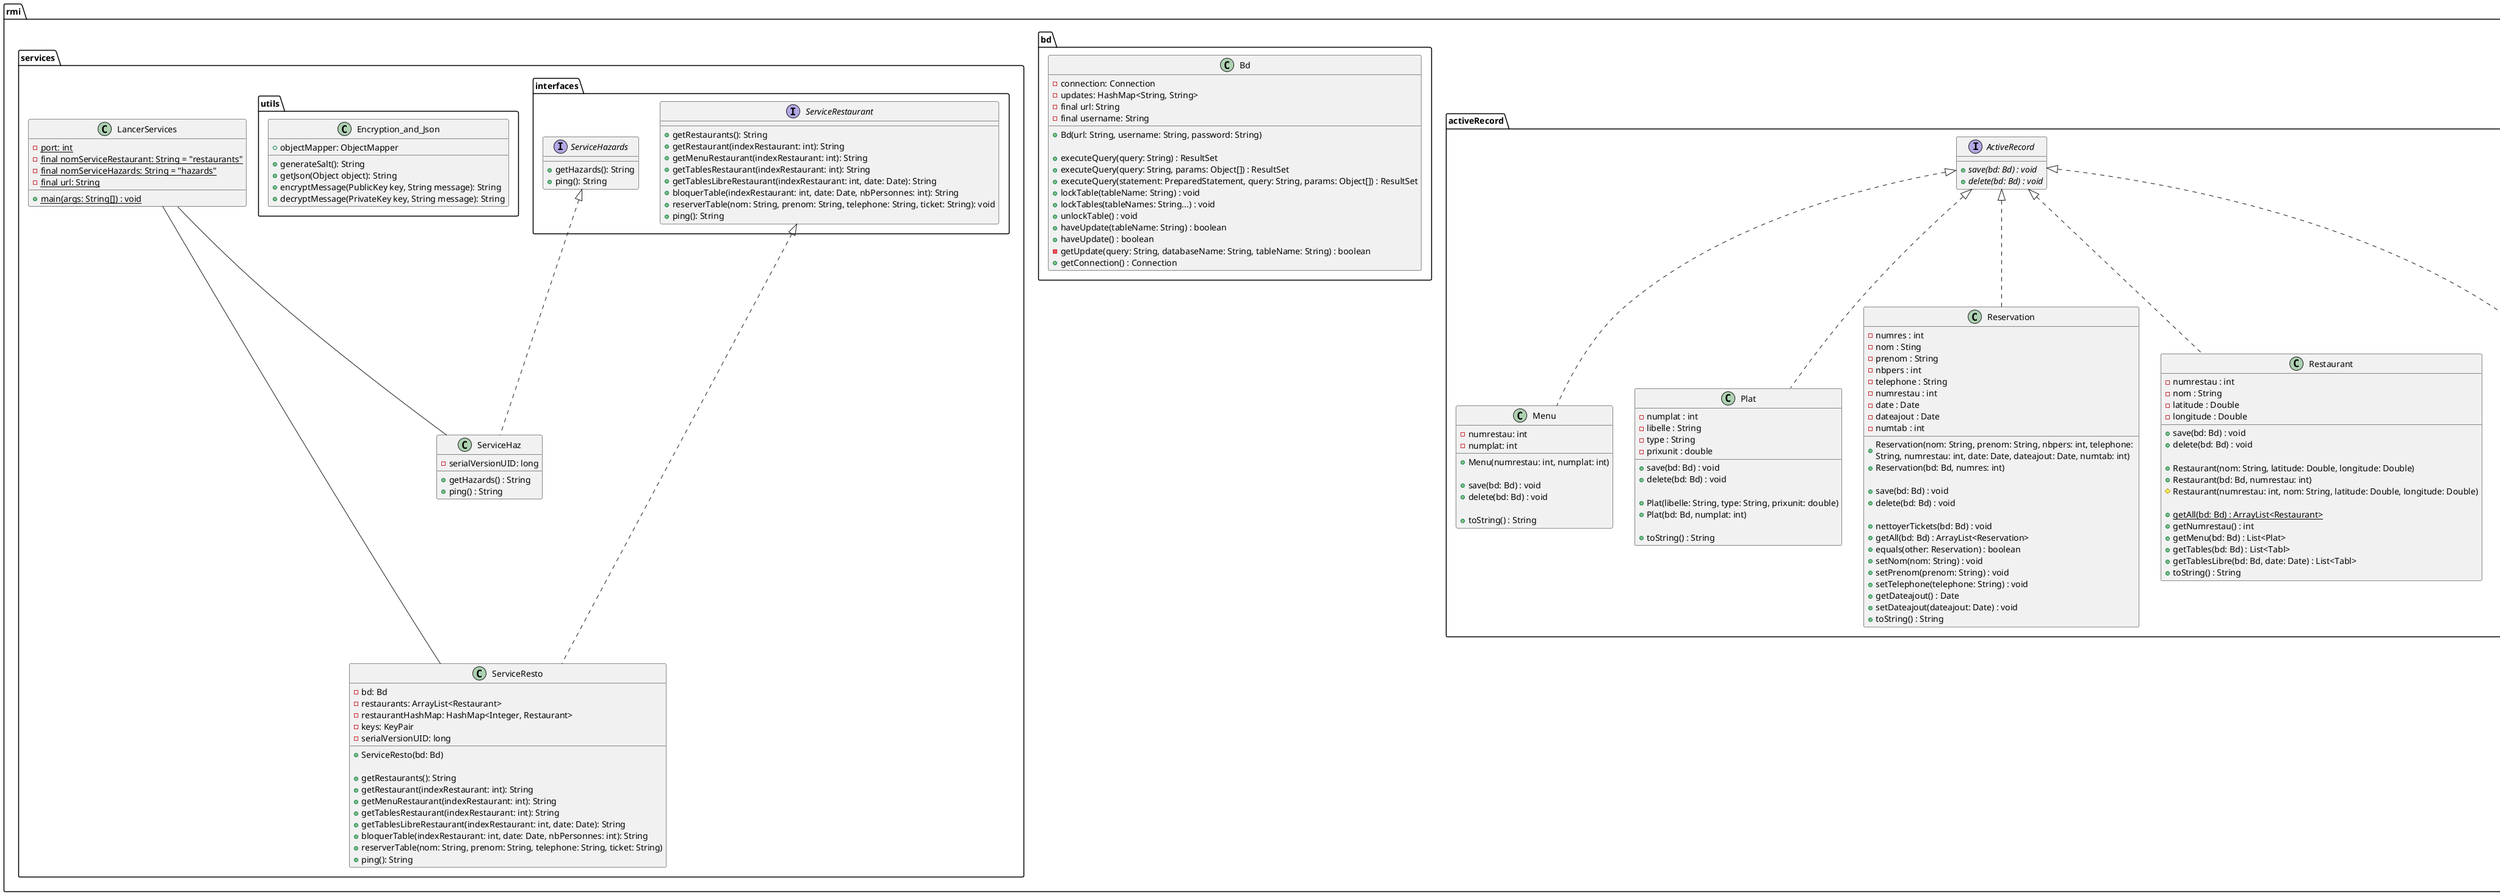 @startuml
'https://plantuml.com/class-diagram

package "rmi.activeRecord" {

    interface ActiveRecord {
        {abstract} + save(bd: Bd) : void
        {abstract} + delete(bd: Bd) : void
    }

    class Menu {
        - numrestau: int
        - numplat: int

        + Menu(numrestau: int, numplat: int)

        + save(bd: Bd) : void
        + delete(bd: Bd) : void

        + toString() : String
    }
    ActiveRecord <|.. Menu

    class Plat {
        - numplat : int
        - libelle : String
        - type : String
        - prixunit : double

        + save(bd: Bd) : void
        + delete(bd: Bd) : void

        + Plat(libelle: String, type: String, prixunit: double)
        + Plat(bd: Bd, numplat: int)

        + toString() : String
    }
    ActiveRecord <|.. Plat

    class Reservation {

        - numres : int
        - nom : Sting
        - prenom : String
        - nbpers : int
        - telephone : String
        - numrestau : int
        - date : Date
        - dateajout : Date
        - numtab : int

        + Reservation(nom: String, prenom: String, nbpers: int, telephone: \nString, numrestau: int, date: Date, dateajout: Date, numtab: int)
        + Reservation(bd: Bd, numres: int)

        + save(bd: Bd) : void
        + delete(bd: Bd) : void

        + nettoyerTickets(bd: Bd) : void
        + getAll(bd: Bd) : ArrayList<Reservation>
        + equals(other: Reservation) : boolean
        + setNom(nom: String) : void
        + setPrenom(prenom: String) : void
        + setTelephone(telephone: String) : void
        + getDateajout() : Date
        + setDateajout(dateajout: Date) : void
        + toString() : String
    }
    ActiveRecord <|.. Reservation

    class Restaurant {
        - numrestau : int
        - nom : String
        - latitude : Double
        - longitude : Double

        + save(bd: Bd) : void
        + delete(bd: Bd) : void

        + Restaurant(nom: String, latitude: Double, longitude: Double)
        + Restaurant(bd: Bd, numrestau: int)
        # Restaurant(numrestau: int, nom: String, latitude: Double, longitude: Double)

        {static} + getAll(bd: Bd) : ArrayList<Restaurant>
        + getNumrestau() : int
        + getMenu(bd: Bd) : List<Plat>
        + getTables(bd: Bd) : List<Tabl>
        + getTablesLibre(bd: Bd, date: Date) : List<Tabl>
        + toString() : String
    }
    ActiveRecord <|.. Restaurant

    class Tabl {
        - numtab : int
        - nbplace : int
        - numrestau : int

        + Tabl(nbplace: int, numrestau: int)
        + Tabl(bd: Bd, numtab: int)
        #protected + Tabl(numtab: int, nbplace: int, numrestau: int)

        + save(bd: Bd) : void
        + delete(bd: Bd) : void
        + getNumtab() : int
        + setNumtab(numtab: int) : void
        + getNbplace() : int
        + setNbplace(nbplace: int) : void
        + getNumrestau() : int
        + setNumrestau(numrestau: int) : void
        + toString() : String
    }
    ActiveRecord <|.. Tabl
}




package "rmi.bd" {
    class Bd {
        - connection: Connection
        - updates: HashMap<String, String>
        - final url: String
        - final username: String

        + Bd(url: String, username: String, password: String)

        + executeQuery(query: String) : ResultSet
        + executeQuery(query: String, params: Object[]) : ResultSet
        + executeQuery(statement: PreparedStatement, query: String, params: Object[]) : ResultSet
        + lockTable(tableName: String) : void
        + lockTables(tableNames: String...) : void
        + unlockTable() : void
        + haveUpdate(tableName: String) : boolean
        + haveUpdate() : boolean
        - getUpdate(query: String, databaseName: String, tableName: String) : boolean
        + getConnection() : Connection
    }
}


package "rmi.services.interfaces" {

    interface ServiceRestaurant {
        + getRestaurants(): String
        + getRestaurant(indexRestaurant: int): String
        + getMenuRestaurant(indexRestaurant: int): String
        + getTablesRestaurant(indexRestaurant: int): String
        + getTablesLibreRestaurant(indexRestaurant: int, date: Date): String
        + bloquerTable(indexRestaurant: int, date: Date, nbPersonnes: int): String
        + reserverTable(nom: String, prenom: String, telephone: String, ticket: String): void
        + ping(): String
    }

    interface ServiceHazards {
        + getHazards(): String
        + ping(): String
    }
}


package "rmi.services" {

    class ServiceHaz {
        - serialVersionUID: long

        + getHazards() : String
        + ping() : String
    }
    ServiceHazards <|.. ServiceHaz

    class ServiceResto {
        - bd: Bd
        - restaurants: ArrayList<Restaurant>
        - restaurantHashMap: HashMap<Integer, Restaurant>
        - keys: KeyPair
        - serialVersionUID: long

        + ServiceResto(bd: Bd)

        + getRestaurants(): String
        + getRestaurant(indexRestaurant: int): String
        + getMenuRestaurant(indexRestaurant: int): String
        + getTablesRestaurant(indexRestaurant: int): String
        + getTablesLibreRestaurant(indexRestaurant: int, date: Date): String
        + bloquerTable(indexRestaurant: int, date: Date, nbPersonnes: int): String
        + reserverTable(nom: String, prenom: String, telephone: String, ticket: String)
        + ping(): String
    }
    ServiceRestaurant <|. ServiceResto

    class LancerServices {
        {static} - port: int
        {static} - final nomServiceRestaurant: String = "restaurants"
        {static} - final nomServiceHazards: String = "hazards"
        {static} - final url: String

        {static} + main(args: String[]) : void
    }
    LancerServices --- ServiceResto
    LancerServices -- ServiceHaz
}

package "rmi.services.utils" {
    class Encryption_and_Json {
        +objectMapper: ObjectMapper
        +generateSalt(): String
        +getJson(Object object): String
        +encryptMessage(PublicKey key, String message): String
        +decryptMessage(PrivateKey key, String message): String
    }
}

@enduml